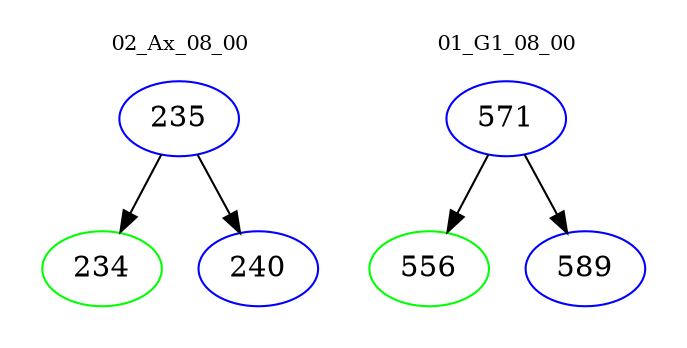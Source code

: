digraph{
subgraph cluster_0 {
color = white
label = "02_Ax_08_00";
fontsize=10;
T0_235 [label="235", color="blue"]
T0_235 -> T0_234 [color="black"]
T0_234 [label="234", color="green"]
T0_235 -> T0_240 [color="black"]
T0_240 [label="240", color="blue"]
}
subgraph cluster_1 {
color = white
label = "01_G1_08_00";
fontsize=10;
T1_571 [label="571", color="blue"]
T1_571 -> T1_556 [color="black"]
T1_556 [label="556", color="green"]
T1_571 -> T1_589 [color="black"]
T1_589 [label="589", color="blue"]
}
}
